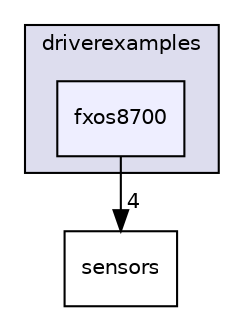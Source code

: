 digraph "driverexamples/fxos8700" {
  compound=true
  node [ fontsize="10", fontname="Helvetica"];
  edge [ labelfontsize="10", labelfontname="Helvetica"];
  subgraph clusterdir_63958a0a083234c4c5a126855d7f4594 {
    graph [ bgcolor="#ddddee", pencolor="black", label="driverexamples" fontname="Helvetica", fontsize="10", URL="dir_63958a0a083234c4c5a126855d7f4594.html"]
  dir_b11f246d628b311363ff01e884dab34d [shape=box, label="fxos8700", style="filled", fillcolor="#eeeeff", pencolor="black", URL="dir_b11f246d628b311363ff01e884dab34d.html"];
  }
  dir_c77a8e2546a9c75bbba96be2ef542c8e [shape=box label="sensors" URL="dir_c77a8e2546a9c75bbba96be2ef542c8e.html"];
  dir_b11f246d628b311363ff01e884dab34d->dir_c77a8e2546a9c75bbba96be2ef542c8e [headlabel="4", labeldistance=1.5 headhref="dir_000061_000084.html"];
}

